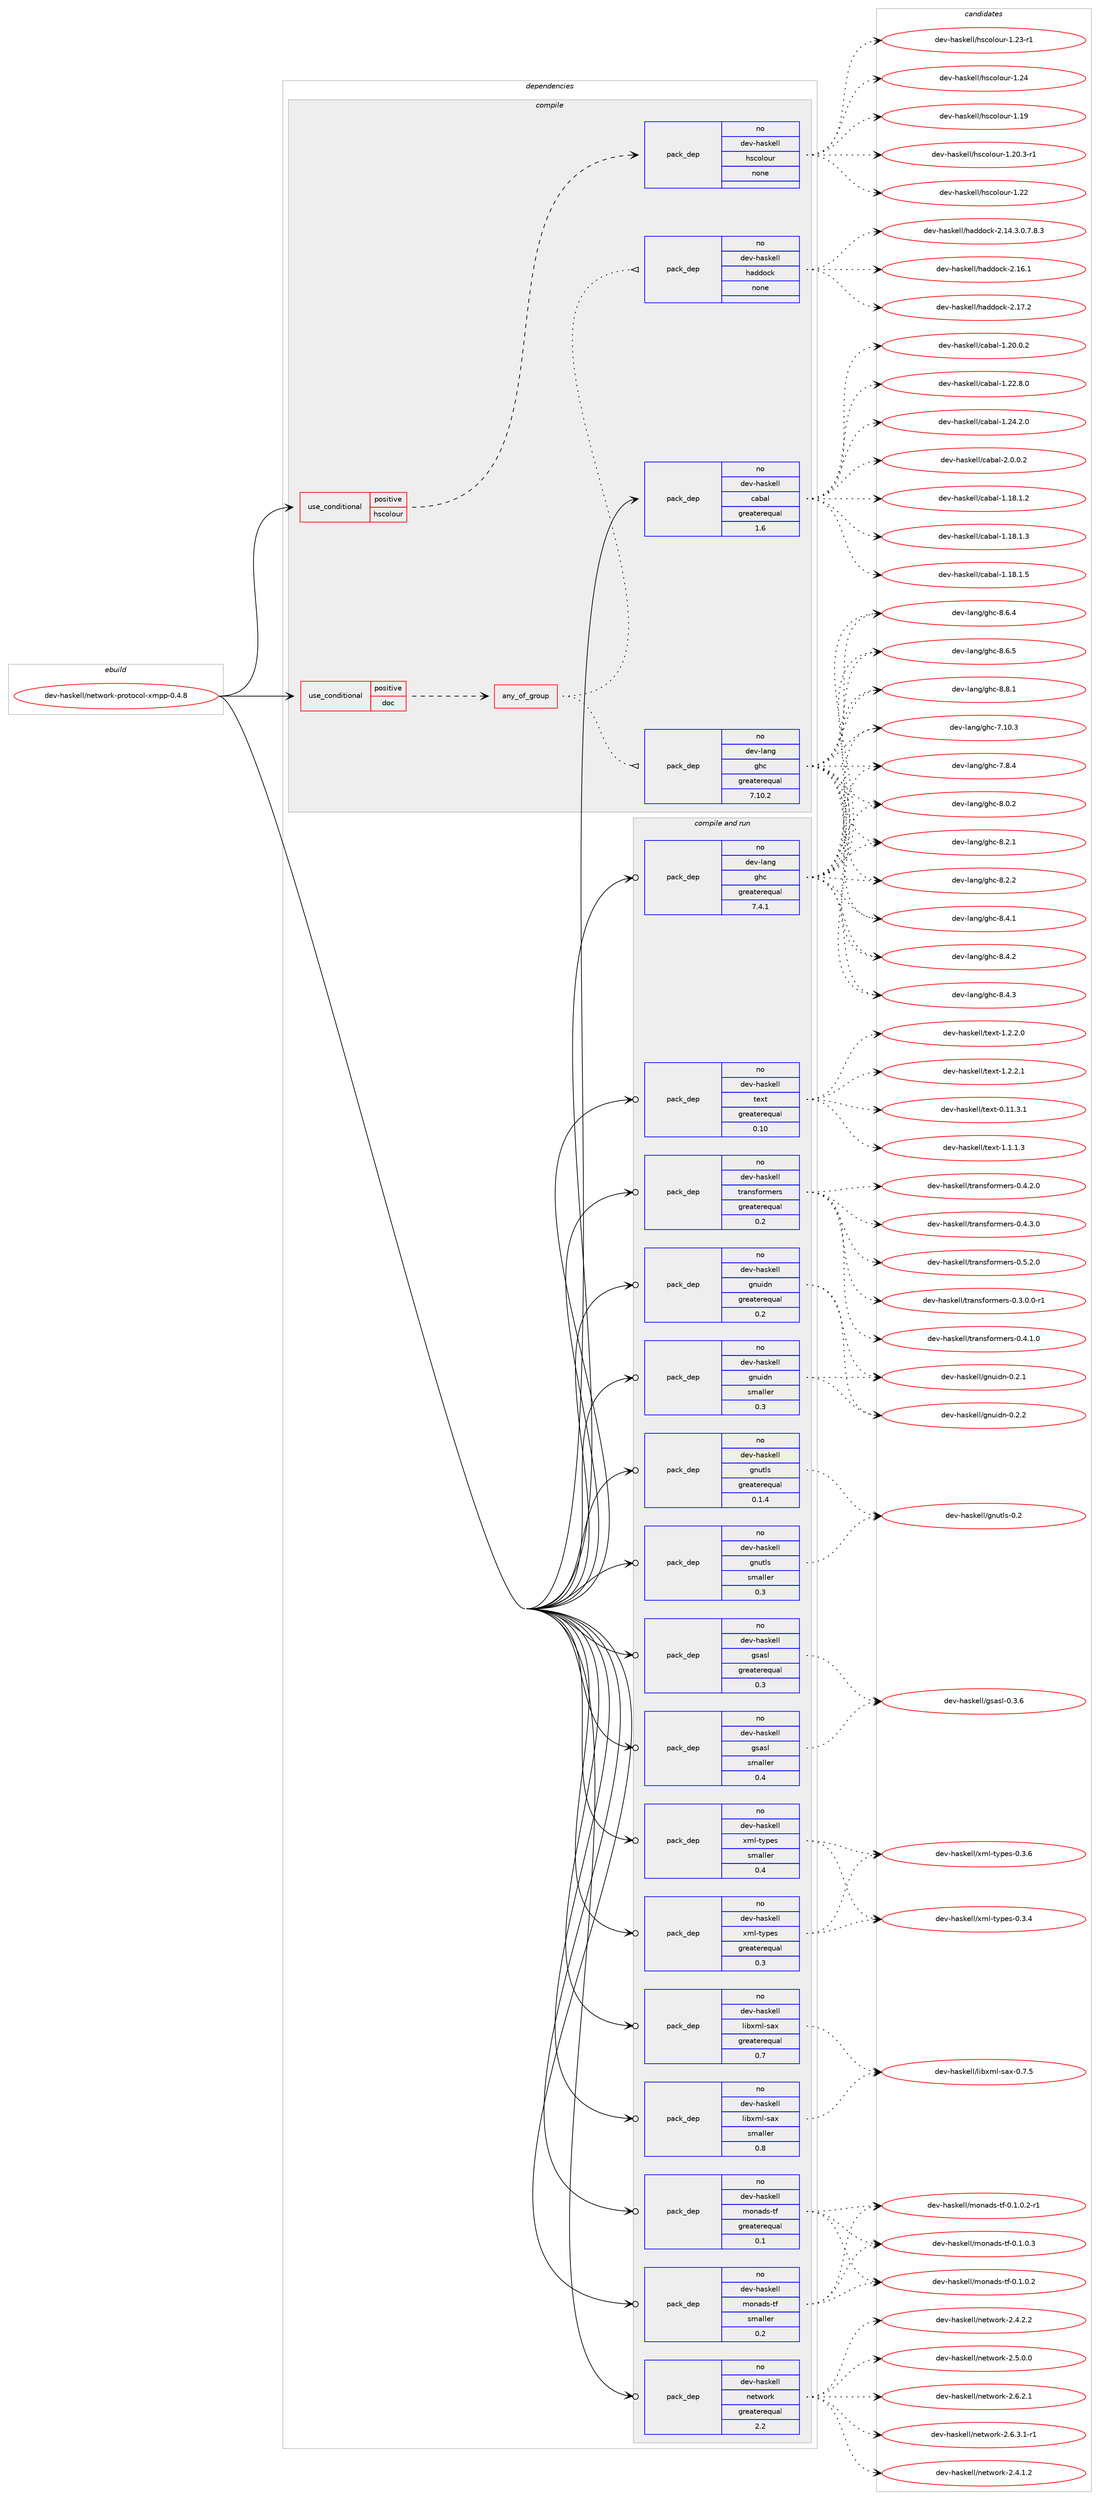 digraph prolog {

# *************
# Graph options
# *************

newrank=true;
concentrate=true;
compound=true;
graph [rankdir=LR,fontname=Helvetica,fontsize=10,ranksep=1.5];#, ranksep=2.5, nodesep=0.2];
edge  [arrowhead=vee];
node  [fontname=Helvetica,fontsize=10];

# **********
# The ebuild
# **********

subgraph cluster_leftcol {
color=gray;
rank=same;
label=<<i>ebuild</i>>;
id [label="dev-haskell/network-protocol-xmpp-0.4.8", color=red, width=4, href="../dev-haskell/network-protocol-xmpp-0.4.8.svg"];
}

# ****************
# The dependencies
# ****************

subgraph cluster_midcol {
color=gray;
label=<<i>dependencies</i>>;
subgraph cluster_compile {
fillcolor="#eeeeee";
style=filled;
label=<<i>compile</i>>;
subgraph cond126932 {
dependency540136 [label=<<TABLE BORDER="0" CELLBORDER="1" CELLSPACING="0" CELLPADDING="4"><TR><TD ROWSPAN="3" CELLPADDING="10">use_conditional</TD></TR><TR><TD>positive</TD></TR><TR><TD>doc</TD></TR></TABLE>>, shape=none, color=red];
subgraph any10251 {
dependency540137 [label=<<TABLE BORDER="0" CELLBORDER="1" CELLSPACING="0" CELLPADDING="4"><TR><TD CELLPADDING="10">any_of_group</TD></TR></TABLE>>, shape=none, color=red];subgraph pack402596 {
dependency540138 [label=<<TABLE BORDER="0" CELLBORDER="1" CELLSPACING="0" CELLPADDING="4" WIDTH="220"><TR><TD ROWSPAN="6" CELLPADDING="30">pack_dep</TD></TR><TR><TD WIDTH="110">no</TD></TR><TR><TD>dev-haskell</TD></TR><TR><TD>haddock</TD></TR><TR><TD>none</TD></TR><TR><TD></TD></TR></TABLE>>, shape=none, color=blue];
}
dependency540137:e -> dependency540138:w [weight=20,style="dotted",arrowhead="oinv"];
subgraph pack402597 {
dependency540139 [label=<<TABLE BORDER="0" CELLBORDER="1" CELLSPACING="0" CELLPADDING="4" WIDTH="220"><TR><TD ROWSPAN="6" CELLPADDING="30">pack_dep</TD></TR><TR><TD WIDTH="110">no</TD></TR><TR><TD>dev-lang</TD></TR><TR><TD>ghc</TD></TR><TR><TD>greaterequal</TD></TR><TR><TD>7.10.2</TD></TR></TABLE>>, shape=none, color=blue];
}
dependency540137:e -> dependency540139:w [weight=20,style="dotted",arrowhead="oinv"];
}
dependency540136:e -> dependency540137:w [weight=20,style="dashed",arrowhead="vee"];
}
id:e -> dependency540136:w [weight=20,style="solid",arrowhead="vee"];
subgraph cond126933 {
dependency540140 [label=<<TABLE BORDER="0" CELLBORDER="1" CELLSPACING="0" CELLPADDING="4"><TR><TD ROWSPAN="3" CELLPADDING="10">use_conditional</TD></TR><TR><TD>positive</TD></TR><TR><TD>hscolour</TD></TR></TABLE>>, shape=none, color=red];
subgraph pack402598 {
dependency540141 [label=<<TABLE BORDER="0" CELLBORDER="1" CELLSPACING="0" CELLPADDING="4" WIDTH="220"><TR><TD ROWSPAN="6" CELLPADDING="30">pack_dep</TD></TR><TR><TD WIDTH="110">no</TD></TR><TR><TD>dev-haskell</TD></TR><TR><TD>hscolour</TD></TR><TR><TD>none</TD></TR><TR><TD></TD></TR></TABLE>>, shape=none, color=blue];
}
dependency540140:e -> dependency540141:w [weight=20,style="dashed",arrowhead="vee"];
}
id:e -> dependency540140:w [weight=20,style="solid",arrowhead="vee"];
subgraph pack402599 {
dependency540142 [label=<<TABLE BORDER="0" CELLBORDER="1" CELLSPACING="0" CELLPADDING="4" WIDTH="220"><TR><TD ROWSPAN="6" CELLPADDING="30">pack_dep</TD></TR><TR><TD WIDTH="110">no</TD></TR><TR><TD>dev-haskell</TD></TR><TR><TD>cabal</TD></TR><TR><TD>greaterequal</TD></TR><TR><TD>1.6</TD></TR></TABLE>>, shape=none, color=blue];
}
id:e -> dependency540142:w [weight=20,style="solid",arrowhead="vee"];
}
subgraph cluster_compileandrun {
fillcolor="#eeeeee";
style=filled;
label=<<i>compile and run</i>>;
subgraph pack402600 {
dependency540143 [label=<<TABLE BORDER="0" CELLBORDER="1" CELLSPACING="0" CELLPADDING="4" WIDTH="220"><TR><TD ROWSPAN="6" CELLPADDING="30">pack_dep</TD></TR><TR><TD WIDTH="110">no</TD></TR><TR><TD>dev-haskell</TD></TR><TR><TD>gnuidn</TD></TR><TR><TD>greaterequal</TD></TR><TR><TD>0.2</TD></TR></TABLE>>, shape=none, color=blue];
}
id:e -> dependency540143:w [weight=20,style="solid",arrowhead="odotvee"];
subgraph pack402601 {
dependency540144 [label=<<TABLE BORDER="0" CELLBORDER="1" CELLSPACING="0" CELLPADDING="4" WIDTH="220"><TR><TD ROWSPAN="6" CELLPADDING="30">pack_dep</TD></TR><TR><TD WIDTH="110">no</TD></TR><TR><TD>dev-haskell</TD></TR><TR><TD>gnuidn</TD></TR><TR><TD>smaller</TD></TR><TR><TD>0.3</TD></TR></TABLE>>, shape=none, color=blue];
}
id:e -> dependency540144:w [weight=20,style="solid",arrowhead="odotvee"];
subgraph pack402602 {
dependency540145 [label=<<TABLE BORDER="0" CELLBORDER="1" CELLSPACING="0" CELLPADDING="4" WIDTH="220"><TR><TD ROWSPAN="6" CELLPADDING="30">pack_dep</TD></TR><TR><TD WIDTH="110">no</TD></TR><TR><TD>dev-haskell</TD></TR><TR><TD>gnutls</TD></TR><TR><TD>greaterequal</TD></TR><TR><TD>0.1.4</TD></TR></TABLE>>, shape=none, color=blue];
}
id:e -> dependency540145:w [weight=20,style="solid",arrowhead="odotvee"];
subgraph pack402603 {
dependency540146 [label=<<TABLE BORDER="0" CELLBORDER="1" CELLSPACING="0" CELLPADDING="4" WIDTH="220"><TR><TD ROWSPAN="6" CELLPADDING="30">pack_dep</TD></TR><TR><TD WIDTH="110">no</TD></TR><TR><TD>dev-haskell</TD></TR><TR><TD>gnutls</TD></TR><TR><TD>smaller</TD></TR><TR><TD>0.3</TD></TR></TABLE>>, shape=none, color=blue];
}
id:e -> dependency540146:w [weight=20,style="solid",arrowhead="odotvee"];
subgraph pack402604 {
dependency540147 [label=<<TABLE BORDER="0" CELLBORDER="1" CELLSPACING="0" CELLPADDING="4" WIDTH="220"><TR><TD ROWSPAN="6" CELLPADDING="30">pack_dep</TD></TR><TR><TD WIDTH="110">no</TD></TR><TR><TD>dev-haskell</TD></TR><TR><TD>gsasl</TD></TR><TR><TD>greaterequal</TD></TR><TR><TD>0.3</TD></TR></TABLE>>, shape=none, color=blue];
}
id:e -> dependency540147:w [weight=20,style="solid",arrowhead="odotvee"];
subgraph pack402605 {
dependency540148 [label=<<TABLE BORDER="0" CELLBORDER="1" CELLSPACING="0" CELLPADDING="4" WIDTH="220"><TR><TD ROWSPAN="6" CELLPADDING="30">pack_dep</TD></TR><TR><TD WIDTH="110">no</TD></TR><TR><TD>dev-haskell</TD></TR><TR><TD>gsasl</TD></TR><TR><TD>smaller</TD></TR><TR><TD>0.4</TD></TR></TABLE>>, shape=none, color=blue];
}
id:e -> dependency540148:w [weight=20,style="solid",arrowhead="odotvee"];
subgraph pack402606 {
dependency540149 [label=<<TABLE BORDER="0" CELLBORDER="1" CELLSPACING="0" CELLPADDING="4" WIDTH="220"><TR><TD ROWSPAN="6" CELLPADDING="30">pack_dep</TD></TR><TR><TD WIDTH="110">no</TD></TR><TR><TD>dev-haskell</TD></TR><TR><TD>libxml-sax</TD></TR><TR><TD>greaterequal</TD></TR><TR><TD>0.7</TD></TR></TABLE>>, shape=none, color=blue];
}
id:e -> dependency540149:w [weight=20,style="solid",arrowhead="odotvee"];
subgraph pack402607 {
dependency540150 [label=<<TABLE BORDER="0" CELLBORDER="1" CELLSPACING="0" CELLPADDING="4" WIDTH="220"><TR><TD ROWSPAN="6" CELLPADDING="30">pack_dep</TD></TR><TR><TD WIDTH="110">no</TD></TR><TR><TD>dev-haskell</TD></TR><TR><TD>libxml-sax</TD></TR><TR><TD>smaller</TD></TR><TR><TD>0.8</TD></TR></TABLE>>, shape=none, color=blue];
}
id:e -> dependency540150:w [weight=20,style="solid",arrowhead="odotvee"];
subgraph pack402608 {
dependency540151 [label=<<TABLE BORDER="0" CELLBORDER="1" CELLSPACING="0" CELLPADDING="4" WIDTH="220"><TR><TD ROWSPAN="6" CELLPADDING="30">pack_dep</TD></TR><TR><TD WIDTH="110">no</TD></TR><TR><TD>dev-haskell</TD></TR><TR><TD>monads-tf</TD></TR><TR><TD>greaterequal</TD></TR><TR><TD>0.1</TD></TR></TABLE>>, shape=none, color=blue];
}
id:e -> dependency540151:w [weight=20,style="solid",arrowhead="odotvee"];
subgraph pack402609 {
dependency540152 [label=<<TABLE BORDER="0" CELLBORDER="1" CELLSPACING="0" CELLPADDING="4" WIDTH="220"><TR><TD ROWSPAN="6" CELLPADDING="30">pack_dep</TD></TR><TR><TD WIDTH="110">no</TD></TR><TR><TD>dev-haskell</TD></TR><TR><TD>monads-tf</TD></TR><TR><TD>smaller</TD></TR><TR><TD>0.2</TD></TR></TABLE>>, shape=none, color=blue];
}
id:e -> dependency540152:w [weight=20,style="solid",arrowhead="odotvee"];
subgraph pack402610 {
dependency540153 [label=<<TABLE BORDER="0" CELLBORDER="1" CELLSPACING="0" CELLPADDING="4" WIDTH="220"><TR><TD ROWSPAN="6" CELLPADDING="30">pack_dep</TD></TR><TR><TD WIDTH="110">no</TD></TR><TR><TD>dev-haskell</TD></TR><TR><TD>network</TD></TR><TR><TD>greaterequal</TD></TR><TR><TD>2.2</TD></TR></TABLE>>, shape=none, color=blue];
}
id:e -> dependency540153:w [weight=20,style="solid",arrowhead="odotvee"];
subgraph pack402611 {
dependency540154 [label=<<TABLE BORDER="0" CELLBORDER="1" CELLSPACING="0" CELLPADDING="4" WIDTH="220"><TR><TD ROWSPAN="6" CELLPADDING="30">pack_dep</TD></TR><TR><TD WIDTH="110">no</TD></TR><TR><TD>dev-haskell</TD></TR><TR><TD>text</TD></TR><TR><TD>greaterequal</TD></TR><TR><TD>0.10</TD></TR></TABLE>>, shape=none, color=blue];
}
id:e -> dependency540154:w [weight=20,style="solid",arrowhead="odotvee"];
subgraph pack402612 {
dependency540155 [label=<<TABLE BORDER="0" CELLBORDER="1" CELLSPACING="0" CELLPADDING="4" WIDTH="220"><TR><TD ROWSPAN="6" CELLPADDING="30">pack_dep</TD></TR><TR><TD WIDTH="110">no</TD></TR><TR><TD>dev-haskell</TD></TR><TR><TD>transformers</TD></TR><TR><TD>greaterequal</TD></TR><TR><TD>0.2</TD></TR></TABLE>>, shape=none, color=blue];
}
id:e -> dependency540155:w [weight=20,style="solid",arrowhead="odotvee"];
subgraph pack402613 {
dependency540156 [label=<<TABLE BORDER="0" CELLBORDER="1" CELLSPACING="0" CELLPADDING="4" WIDTH="220"><TR><TD ROWSPAN="6" CELLPADDING="30">pack_dep</TD></TR><TR><TD WIDTH="110">no</TD></TR><TR><TD>dev-haskell</TD></TR><TR><TD>xml-types</TD></TR><TR><TD>greaterequal</TD></TR><TR><TD>0.3</TD></TR></TABLE>>, shape=none, color=blue];
}
id:e -> dependency540156:w [weight=20,style="solid",arrowhead="odotvee"];
subgraph pack402614 {
dependency540157 [label=<<TABLE BORDER="0" CELLBORDER="1" CELLSPACING="0" CELLPADDING="4" WIDTH="220"><TR><TD ROWSPAN="6" CELLPADDING="30">pack_dep</TD></TR><TR><TD WIDTH="110">no</TD></TR><TR><TD>dev-haskell</TD></TR><TR><TD>xml-types</TD></TR><TR><TD>smaller</TD></TR><TR><TD>0.4</TD></TR></TABLE>>, shape=none, color=blue];
}
id:e -> dependency540157:w [weight=20,style="solid",arrowhead="odotvee"];
subgraph pack402615 {
dependency540158 [label=<<TABLE BORDER="0" CELLBORDER="1" CELLSPACING="0" CELLPADDING="4" WIDTH="220"><TR><TD ROWSPAN="6" CELLPADDING="30">pack_dep</TD></TR><TR><TD WIDTH="110">no</TD></TR><TR><TD>dev-lang</TD></TR><TR><TD>ghc</TD></TR><TR><TD>greaterequal</TD></TR><TR><TD>7.4.1</TD></TR></TABLE>>, shape=none, color=blue];
}
id:e -> dependency540158:w [weight=20,style="solid",arrowhead="odotvee"];
}
subgraph cluster_run {
fillcolor="#eeeeee";
style=filled;
label=<<i>run</i>>;
}
}

# **************
# The candidates
# **************

subgraph cluster_choices {
rank=same;
color=gray;
label=<<i>candidates</i>>;

subgraph choice402596 {
color=black;
nodesep=1;
choice1001011184510497115107101108108471049710010011199107455046495246514648465546564651 [label="dev-haskell/haddock-2.14.3.0.7.8.3", color=red, width=4,href="../dev-haskell/haddock-2.14.3.0.7.8.3.svg"];
choice100101118451049711510710110810847104971001001119910745504649544649 [label="dev-haskell/haddock-2.16.1", color=red, width=4,href="../dev-haskell/haddock-2.16.1.svg"];
choice100101118451049711510710110810847104971001001119910745504649554650 [label="dev-haskell/haddock-2.17.2", color=red, width=4,href="../dev-haskell/haddock-2.17.2.svg"];
dependency540138:e -> choice1001011184510497115107101108108471049710010011199107455046495246514648465546564651:w [style=dotted,weight="100"];
dependency540138:e -> choice100101118451049711510710110810847104971001001119910745504649544649:w [style=dotted,weight="100"];
dependency540138:e -> choice100101118451049711510710110810847104971001001119910745504649554650:w [style=dotted,weight="100"];
}
subgraph choice402597 {
color=black;
nodesep=1;
choice1001011184510897110103471031049945554649484651 [label="dev-lang/ghc-7.10.3", color=red, width=4,href="../dev-lang/ghc-7.10.3.svg"];
choice10010111845108971101034710310499455546564652 [label="dev-lang/ghc-7.8.4", color=red, width=4,href="../dev-lang/ghc-7.8.4.svg"];
choice10010111845108971101034710310499455646484650 [label="dev-lang/ghc-8.0.2", color=red, width=4,href="../dev-lang/ghc-8.0.2.svg"];
choice10010111845108971101034710310499455646504649 [label="dev-lang/ghc-8.2.1", color=red, width=4,href="../dev-lang/ghc-8.2.1.svg"];
choice10010111845108971101034710310499455646504650 [label="dev-lang/ghc-8.2.2", color=red, width=4,href="../dev-lang/ghc-8.2.2.svg"];
choice10010111845108971101034710310499455646524649 [label="dev-lang/ghc-8.4.1", color=red, width=4,href="../dev-lang/ghc-8.4.1.svg"];
choice10010111845108971101034710310499455646524650 [label="dev-lang/ghc-8.4.2", color=red, width=4,href="../dev-lang/ghc-8.4.2.svg"];
choice10010111845108971101034710310499455646524651 [label="dev-lang/ghc-8.4.3", color=red, width=4,href="../dev-lang/ghc-8.4.3.svg"];
choice10010111845108971101034710310499455646544652 [label="dev-lang/ghc-8.6.4", color=red, width=4,href="../dev-lang/ghc-8.6.4.svg"];
choice10010111845108971101034710310499455646544653 [label="dev-lang/ghc-8.6.5", color=red, width=4,href="../dev-lang/ghc-8.6.5.svg"];
choice10010111845108971101034710310499455646564649 [label="dev-lang/ghc-8.8.1", color=red, width=4,href="../dev-lang/ghc-8.8.1.svg"];
dependency540139:e -> choice1001011184510897110103471031049945554649484651:w [style=dotted,weight="100"];
dependency540139:e -> choice10010111845108971101034710310499455546564652:w [style=dotted,weight="100"];
dependency540139:e -> choice10010111845108971101034710310499455646484650:w [style=dotted,weight="100"];
dependency540139:e -> choice10010111845108971101034710310499455646504649:w [style=dotted,weight="100"];
dependency540139:e -> choice10010111845108971101034710310499455646504650:w [style=dotted,weight="100"];
dependency540139:e -> choice10010111845108971101034710310499455646524649:w [style=dotted,weight="100"];
dependency540139:e -> choice10010111845108971101034710310499455646524650:w [style=dotted,weight="100"];
dependency540139:e -> choice10010111845108971101034710310499455646524651:w [style=dotted,weight="100"];
dependency540139:e -> choice10010111845108971101034710310499455646544652:w [style=dotted,weight="100"];
dependency540139:e -> choice10010111845108971101034710310499455646544653:w [style=dotted,weight="100"];
dependency540139:e -> choice10010111845108971101034710310499455646564649:w [style=dotted,weight="100"];
}
subgraph choice402598 {
color=black;
nodesep=1;
choice100101118451049711510710110810847104115991111081111171144549464957 [label="dev-haskell/hscolour-1.19", color=red, width=4,href="../dev-haskell/hscolour-1.19.svg"];
choice10010111845104971151071011081084710411599111108111117114454946504846514511449 [label="dev-haskell/hscolour-1.20.3-r1", color=red, width=4,href="../dev-haskell/hscolour-1.20.3-r1.svg"];
choice100101118451049711510710110810847104115991111081111171144549465050 [label="dev-haskell/hscolour-1.22", color=red, width=4,href="../dev-haskell/hscolour-1.22.svg"];
choice1001011184510497115107101108108471041159911110811111711445494650514511449 [label="dev-haskell/hscolour-1.23-r1", color=red, width=4,href="../dev-haskell/hscolour-1.23-r1.svg"];
choice100101118451049711510710110810847104115991111081111171144549465052 [label="dev-haskell/hscolour-1.24", color=red, width=4,href="../dev-haskell/hscolour-1.24.svg"];
dependency540141:e -> choice100101118451049711510710110810847104115991111081111171144549464957:w [style=dotted,weight="100"];
dependency540141:e -> choice10010111845104971151071011081084710411599111108111117114454946504846514511449:w [style=dotted,weight="100"];
dependency540141:e -> choice100101118451049711510710110810847104115991111081111171144549465050:w [style=dotted,weight="100"];
dependency540141:e -> choice1001011184510497115107101108108471041159911110811111711445494650514511449:w [style=dotted,weight="100"];
dependency540141:e -> choice100101118451049711510710110810847104115991111081111171144549465052:w [style=dotted,weight="100"];
}
subgraph choice402599 {
color=black;
nodesep=1;
choice10010111845104971151071011081084799979897108454946495646494650 [label="dev-haskell/cabal-1.18.1.2", color=red, width=4,href="../dev-haskell/cabal-1.18.1.2.svg"];
choice10010111845104971151071011081084799979897108454946495646494651 [label="dev-haskell/cabal-1.18.1.3", color=red, width=4,href="../dev-haskell/cabal-1.18.1.3.svg"];
choice10010111845104971151071011081084799979897108454946495646494653 [label="dev-haskell/cabal-1.18.1.5", color=red, width=4,href="../dev-haskell/cabal-1.18.1.5.svg"];
choice10010111845104971151071011081084799979897108454946504846484650 [label="dev-haskell/cabal-1.20.0.2", color=red, width=4,href="../dev-haskell/cabal-1.20.0.2.svg"];
choice10010111845104971151071011081084799979897108454946505046564648 [label="dev-haskell/cabal-1.22.8.0", color=red, width=4,href="../dev-haskell/cabal-1.22.8.0.svg"];
choice10010111845104971151071011081084799979897108454946505246504648 [label="dev-haskell/cabal-1.24.2.0", color=red, width=4,href="../dev-haskell/cabal-1.24.2.0.svg"];
choice100101118451049711510710110810847999798971084550464846484650 [label="dev-haskell/cabal-2.0.0.2", color=red, width=4,href="../dev-haskell/cabal-2.0.0.2.svg"];
dependency540142:e -> choice10010111845104971151071011081084799979897108454946495646494650:w [style=dotted,weight="100"];
dependency540142:e -> choice10010111845104971151071011081084799979897108454946495646494651:w [style=dotted,weight="100"];
dependency540142:e -> choice10010111845104971151071011081084799979897108454946495646494653:w [style=dotted,weight="100"];
dependency540142:e -> choice10010111845104971151071011081084799979897108454946504846484650:w [style=dotted,weight="100"];
dependency540142:e -> choice10010111845104971151071011081084799979897108454946505046564648:w [style=dotted,weight="100"];
dependency540142:e -> choice10010111845104971151071011081084799979897108454946505246504648:w [style=dotted,weight="100"];
dependency540142:e -> choice100101118451049711510710110810847999798971084550464846484650:w [style=dotted,weight="100"];
}
subgraph choice402600 {
color=black;
nodesep=1;
choice100101118451049711510710110810847103110117105100110454846504649 [label="dev-haskell/gnuidn-0.2.1", color=red, width=4,href="../dev-haskell/gnuidn-0.2.1.svg"];
choice100101118451049711510710110810847103110117105100110454846504650 [label="dev-haskell/gnuidn-0.2.2", color=red, width=4,href="../dev-haskell/gnuidn-0.2.2.svg"];
dependency540143:e -> choice100101118451049711510710110810847103110117105100110454846504649:w [style=dotted,weight="100"];
dependency540143:e -> choice100101118451049711510710110810847103110117105100110454846504650:w [style=dotted,weight="100"];
}
subgraph choice402601 {
color=black;
nodesep=1;
choice100101118451049711510710110810847103110117105100110454846504649 [label="dev-haskell/gnuidn-0.2.1", color=red, width=4,href="../dev-haskell/gnuidn-0.2.1.svg"];
choice100101118451049711510710110810847103110117105100110454846504650 [label="dev-haskell/gnuidn-0.2.2", color=red, width=4,href="../dev-haskell/gnuidn-0.2.2.svg"];
dependency540144:e -> choice100101118451049711510710110810847103110117105100110454846504649:w [style=dotted,weight="100"];
dependency540144:e -> choice100101118451049711510710110810847103110117105100110454846504650:w [style=dotted,weight="100"];
}
subgraph choice402602 {
color=black;
nodesep=1;
choice10010111845104971151071011081084710311011711610811545484650 [label="dev-haskell/gnutls-0.2", color=red, width=4,href="../dev-haskell/gnutls-0.2.svg"];
dependency540145:e -> choice10010111845104971151071011081084710311011711610811545484650:w [style=dotted,weight="100"];
}
subgraph choice402603 {
color=black;
nodesep=1;
choice10010111845104971151071011081084710311011711610811545484650 [label="dev-haskell/gnutls-0.2", color=red, width=4,href="../dev-haskell/gnutls-0.2.svg"];
dependency540146:e -> choice10010111845104971151071011081084710311011711610811545484650:w [style=dotted,weight="100"];
}
subgraph choice402604 {
color=black;
nodesep=1;
choice10010111845104971151071011081084710311597115108454846514654 [label="dev-haskell/gsasl-0.3.6", color=red, width=4,href="../dev-haskell/gsasl-0.3.6.svg"];
dependency540147:e -> choice10010111845104971151071011081084710311597115108454846514654:w [style=dotted,weight="100"];
}
subgraph choice402605 {
color=black;
nodesep=1;
choice10010111845104971151071011081084710311597115108454846514654 [label="dev-haskell/gsasl-0.3.6", color=red, width=4,href="../dev-haskell/gsasl-0.3.6.svg"];
dependency540148:e -> choice10010111845104971151071011081084710311597115108454846514654:w [style=dotted,weight="100"];
}
subgraph choice402606 {
color=black;
nodesep=1;
choice100101118451049711510710110810847108105981201091084511597120454846554653 [label="dev-haskell/libxml-sax-0.7.5", color=red, width=4,href="../dev-haskell/libxml-sax-0.7.5.svg"];
dependency540149:e -> choice100101118451049711510710110810847108105981201091084511597120454846554653:w [style=dotted,weight="100"];
}
subgraph choice402607 {
color=black;
nodesep=1;
choice100101118451049711510710110810847108105981201091084511597120454846554653 [label="dev-haskell/libxml-sax-0.7.5", color=red, width=4,href="../dev-haskell/libxml-sax-0.7.5.svg"];
dependency540150:e -> choice100101118451049711510710110810847108105981201091084511597120454846554653:w [style=dotted,weight="100"];
}
subgraph choice402608 {
color=black;
nodesep=1;
choice10010111845104971151071011081084710911111097100115451161024548464946484650 [label="dev-haskell/monads-tf-0.1.0.2", color=red, width=4,href="../dev-haskell/monads-tf-0.1.0.2.svg"];
choice100101118451049711510710110810847109111110971001154511610245484649464846504511449 [label="dev-haskell/monads-tf-0.1.0.2-r1", color=red, width=4,href="../dev-haskell/monads-tf-0.1.0.2-r1.svg"];
choice10010111845104971151071011081084710911111097100115451161024548464946484651 [label="dev-haskell/monads-tf-0.1.0.3", color=red, width=4,href="../dev-haskell/monads-tf-0.1.0.3.svg"];
dependency540151:e -> choice10010111845104971151071011081084710911111097100115451161024548464946484650:w [style=dotted,weight="100"];
dependency540151:e -> choice100101118451049711510710110810847109111110971001154511610245484649464846504511449:w [style=dotted,weight="100"];
dependency540151:e -> choice10010111845104971151071011081084710911111097100115451161024548464946484651:w [style=dotted,weight="100"];
}
subgraph choice402609 {
color=black;
nodesep=1;
choice10010111845104971151071011081084710911111097100115451161024548464946484650 [label="dev-haskell/monads-tf-0.1.0.2", color=red, width=4,href="../dev-haskell/monads-tf-0.1.0.2.svg"];
choice100101118451049711510710110810847109111110971001154511610245484649464846504511449 [label="dev-haskell/monads-tf-0.1.0.2-r1", color=red, width=4,href="../dev-haskell/monads-tf-0.1.0.2-r1.svg"];
choice10010111845104971151071011081084710911111097100115451161024548464946484651 [label="dev-haskell/monads-tf-0.1.0.3", color=red, width=4,href="../dev-haskell/monads-tf-0.1.0.3.svg"];
dependency540152:e -> choice10010111845104971151071011081084710911111097100115451161024548464946484650:w [style=dotted,weight="100"];
dependency540152:e -> choice100101118451049711510710110810847109111110971001154511610245484649464846504511449:w [style=dotted,weight="100"];
dependency540152:e -> choice10010111845104971151071011081084710911111097100115451161024548464946484651:w [style=dotted,weight="100"];
}
subgraph choice402610 {
color=black;
nodesep=1;
choice1001011184510497115107101108108471101011161191111141074550465246494650 [label="dev-haskell/network-2.4.1.2", color=red, width=4,href="../dev-haskell/network-2.4.1.2.svg"];
choice1001011184510497115107101108108471101011161191111141074550465246504650 [label="dev-haskell/network-2.4.2.2", color=red, width=4,href="../dev-haskell/network-2.4.2.2.svg"];
choice1001011184510497115107101108108471101011161191111141074550465346484648 [label="dev-haskell/network-2.5.0.0", color=red, width=4,href="../dev-haskell/network-2.5.0.0.svg"];
choice1001011184510497115107101108108471101011161191111141074550465446504649 [label="dev-haskell/network-2.6.2.1", color=red, width=4,href="../dev-haskell/network-2.6.2.1.svg"];
choice10010111845104971151071011081084711010111611911111410745504654465146494511449 [label="dev-haskell/network-2.6.3.1-r1", color=red, width=4,href="../dev-haskell/network-2.6.3.1-r1.svg"];
dependency540153:e -> choice1001011184510497115107101108108471101011161191111141074550465246494650:w [style=dotted,weight="100"];
dependency540153:e -> choice1001011184510497115107101108108471101011161191111141074550465246504650:w [style=dotted,weight="100"];
dependency540153:e -> choice1001011184510497115107101108108471101011161191111141074550465346484648:w [style=dotted,weight="100"];
dependency540153:e -> choice1001011184510497115107101108108471101011161191111141074550465446504649:w [style=dotted,weight="100"];
dependency540153:e -> choice10010111845104971151071011081084711010111611911111410745504654465146494511449:w [style=dotted,weight="100"];
}
subgraph choice402611 {
color=black;
nodesep=1;
choice100101118451049711510710110810847116101120116454846494946514649 [label="dev-haskell/text-0.11.3.1", color=red, width=4,href="../dev-haskell/text-0.11.3.1.svg"];
choice1001011184510497115107101108108471161011201164549464946494651 [label="dev-haskell/text-1.1.1.3", color=red, width=4,href="../dev-haskell/text-1.1.1.3.svg"];
choice1001011184510497115107101108108471161011201164549465046504648 [label="dev-haskell/text-1.2.2.0", color=red, width=4,href="../dev-haskell/text-1.2.2.0.svg"];
choice1001011184510497115107101108108471161011201164549465046504649 [label="dev-haskell/text-1.2.2.1", color=red, width=4,href="../dev-haskell/text-1.2.2.1.svg"];
dependency540154:e -> choice100101118451049711510710110810847116101120116454846494946514649:w [style=dotted,weight="100"];
dependency540154:e -> choice1001011184510497115107101108108471161011201164549464946494651:w [style=dotted,weight="100"];
dependency540154:e -> choice1001011184510497115107101108108471161011201164549465046504648:w [style=dotted,weight="100"];
dependency540154:e -> choice1001011184510497115107101108108471161011201164549465046504649:w [style=dotted,weight="100"];
}
subgraph choice402612 {
color=black;
nodesep=1;
choice1001011184510497115107101108108471161149711011510211111410910111411545484651464846484511449 [label="dev-haskell/transformers-0.3.0.0-r1", color=red, width=4,href="../dev-haskell/transformers-0.3.0.0-r1.svg"];
choice100101118451049711510710110810847116114971101151021111141091011141154548465246494648 [label="dev-haskell/transformers-0.4.1.0", color=red, width=4,href="../dev-haskell/transformers-0.4.1.0.svg"];
choice100101118451049711510710110810847116114971101151021111141091011141154548465246504648 [label="dev-haskell/transformers-0.4.2.0", color=red, width=4,href="../dev-haskell/transformers-0.4.2.0.svg"];
choice100101118451049711510710110810847116114971101151021111141091011141154548465246514648 [label="dev-haskell/transformers-0.4.3.0", color=red, width=4,href="../dev-haskell/transformers-0.4.3.0.svg"];
choice100101118451049711510710110810847116114971101151021111141091011141154548465346504648 [label="dev-haskell/transformers-0.5.2.0", color=red, width=4,href="../dev-haskell/transformers-0.5.2.0.svg"];
dependency540155:e -> choice1001011184510497115107101108108471161149711011510211111410910111411545484651464846484511449:w [style=dotted,weight="100"];
dependency540155:e -> choice100101118451049711510710110810847116114971101151021111141091011141154548465246494648:w [style=dotted,weight="100"];
dependency540155:e -> choice100101118451049711510710110810847116114971101151021111141091011141154548465246504648:w [style=dotted,weight="100"];
dependency540155:e -> choice100101118451049711510710110810847116114971101151021111141091011141154548465246514648:w [style=dotted,weight="100"];
dependency540155:e -> choice100101118451049711510710110810847116114971101151021111141091011141154548465346504648:w [style=dotted,weight="100"];
}
subgraph choice402613 {
color=black;
nodesep=1;
choice10010111845104971151071011081084712010910845116121112101115454846514652 [label="dev-haskell/xml-types-0.3.4", color=red, width=4,href="../dev-haskell/xml-types-0.3.4.svg"];
choice10010111845104971151071011081084712010910845116121112101115454846514654 [label="dev-haskell/xml-types-0.3.6", color=red, width=4,href="../dev-haskell/xml-types-0.3.6.svg"];
dependency540156:e -> choice10010111845104971151071011081084712010910845116121112101115454846514652:w [style=dotted,weight="100"];
dependency540156:e -> choice10010111845104971151071011081084712010910845116121112101115454846514654:w [style=dotted,weight="100"];
}
subgraph choice402614 {
color=black;
nodesep=1;
choice10010111845104971151071011081084712010910845116121112101115454846514652 [label="dev-haskell/xml-types-0.3.4", color=red, width=4,href="../dev-haskell/xml-types-0.3.4.svg"];
choice10010111845104971151071011081084712010910845116121112101115454846514654 [label="dev-haskell/xml-types-0.3.6", color=red, width=4,href="../dev-haskell/xml-types-0.3.6.svg"];
dependency540157:e -> choice10010111845104971151071011081084712010910845116121112101115454846514652:w [style=dotted,weight="100"];
dependency540157:e -> choice10010111845104971151071011081084712010910845116121112101115454846514654:w [style=dotted,weight="100"];
}
subgraph choice402615 {
color=black;
nodesep=1;
choice1001011184510897110103471031049945554649484651 [label="dev-lang/ghc-7.10.3", color=red, width=4,href="../dev-lang/ghc-7.10.3.svg"];
choice10010111845108971101034710310499455546564652 [label="dev-lang/ghc-7.8.4", color=red, width=4,href="../dev-lang/ghc-7.8.4.svg"];
choice10010111845108971101034710310499455646484650 [label="dev-lang/ghc-8.0.2", color=red, width=4,href="../dev-lang/ghc-8.0.2.svg"];
choice10010111845108971101034710310499455646504649 [label="dev-lang/ghc-8.2.1", color=red, width=4,href="../dev-lang/ghc-8.2.1.svg"];
choice10010111845108971101034710310499455646504650 [label="dev-lang/ghc-8.2.2", color=red, width=4,href="../dev-lang/ghc-8.2.2.svg"];
choice10010111845108971101034710310499455646524649 [label="dev-lang/ghc-8.4.1", color=red, width=4,href="../dev-lang/ghc-8.4.1.svg"];
choice10010111845108971101034710310499455646524650 [label="dev-lang/ghc-8.4.2", color=red, width=4,href="../dev-lang/ghc-8.4.2.svg"];
choice10010111845108971101034710310499455646524651 [label="dev-lang/ghc-8.4.3", color=red, width=4,href="../dev-lang/ghc-8.4.3.svg"];
choice10010111845108971101034710310499455646544652 [label="dev-lang/ghc-8.6.4", color=red, width=4,href="../dev-lang/ghc-8.6.4.svg"];
choice10010111845108971101034710310499455646544653 [label="dev-lang/ghc-8.6.5", color=red, width=4,href="../dev-lang/ghc-8.6.5.svg"];
choice10010111845108971101034710310499455646564649 [label="dev-lang/ghc-8.8.1", color=red, width=4,href="../dev-lang/ghc-8.8.1.svg"];
dependency540158:e -> choice1001011184510897110103471031049945554649484651:w [style=dotted,weight="100"];
dependency540158:e -> choice10010111845108971101034710310499455546564652:w [style=dotted,weight="100"];
dependency540158:e -> choice10010111845108971101034710310499455646484650:w [style=dotted,weight="100"];
dependency540158:e -> choice10010111845108971101034710310499455646504649:w [style=dotted,weight="100"];
dependency540158:e -> choice10010111845108971101034710310499455646504650:w [style=dotted,weight="100"];
dependency540158:e -> choice10010111845108971101034710310499455646524649:w [style=dotted,weight="100"];
dependency540158:e -> choice10010111845108971101034710310499455646524650:w [style=dotted,weight="100"];
dependency540158:e -> choice10010111845108971101034710310499455646524651:w [style=dotted,weight="100"];
dependency540158:e -> choice10010111845108971101034710310499455646544652:w [style=dotted,weight="100"];
dependency540158:e -> choice10010111845108971101034710310499455646544653:w [style=dotted,weight="100"];
dependency540158:e -> choice10010111845108971101034710310499455646564649:w [style=dotted,weight="100"];
}
}

}
